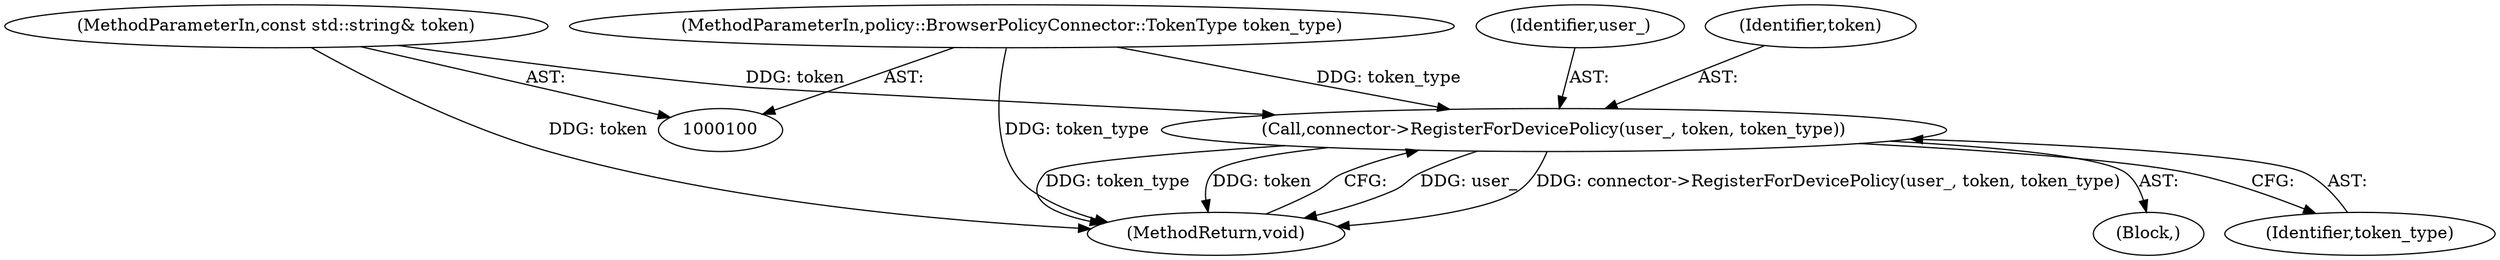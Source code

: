 digraph "0_Chrome_244c78b3f737f2cacab2d212801b0524cbcc3a7b_1@API" {
"1000128" [label="(Call,connector->RegisterForDevicePolicy(user_, token, token_type))"];
"1000101" [label="(MethodParameterIn,const std::string& token)"];
"1000102" [label="(MethodParameterIn,policy::BrowserPolicyConnector::TokenType token_type)"];
"1000129" [label="(Identifier,user_)"];
"1000131" [label="(Identifier,token_type)"];
"1000132" [label="(MethodReturn,void)"];
"1000128" [label="(Call,connector->RegisterForDevicePolicy(user_, token, token_type))"];
"1000103" [label="(Block,)"];
"1000101" [label="(MethodParameterIn,const std::string& token)"];
"1000102" [label="(MethodParameterIn,policy::BrowserPolicyConnector::TokenType token_type)"];
"1000130" [label="(Identifier,token)"];
"1000128" -> "1000103"  [label="AST: "];
"1000128" -> "1000131"  [label="CFG: "];
"1000129" -> "1000128"  [label="AST: "];
"1000130" -> "1000128"  [label="AST: "];
"1000131" -> "1000128"  [label="AST: "];
"1000132" -> "1000128"  [label="CFG: "];
"1000128" -> "1000132"  [label="DDG: user_"];
"1000128" -> "1000132"  [label="DDG: connector->RegisterForDevicePolicy(user_, token, token_type)"];
"1000128" -> "1000132"  [label="DDG: token_type"];
"1000128" -> "1000132"  [label="DDG: token"];
"1000101" -> "1000128"  [label="DDG: token"];
"1000102" -> "1000128"  [label="DDG: token_type"];
"1000101" -> "1000100"  [label="AST: "];
"1000101" -> "1000132"  [label="DDG: token"];
"1000102" -> "1000100"  [label="AST: "];
"1000102" -> "1000132"  [label="DDG: token_type"];
}
